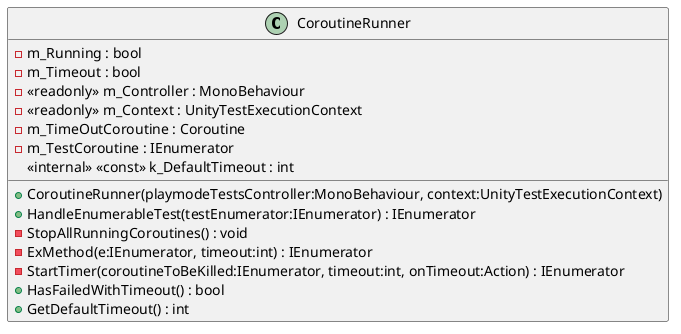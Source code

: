 @startuml
class CoroutineRunner {
    - m_Running : bool
    - m_Timeout : bool
    - <<readonly>> m_Controller : MonoBehaviour
    - <<readonly>> m_Context : UnityTestExecutionContext
    - m_TimeOutCoroutine : Coroutine
    - m_TestCoroutine : IEnumerator
    <<internal>> <<const>> k_DefaultTimeout : int
    + CoroutineRunner(playmodeTestsController:MonoBehaviour, context:UnityTestExecutionContext)
    + HandleEnumerableTest(testEnumerator:IEnumerator) : IEnumerator
    - StopAllRunningCoroutines() : void
    - ExMethod(e:IEnumerator, timeout:int) : IEnumerator
    - StartTimer(coroutineToBeKilled:IEnumerator, timeout:int, onTimeout:Action) : IEnumerator
    + HasFailedWithTimeout() : bool
    + GetDefaultTimeout() : int
}
@enduml
